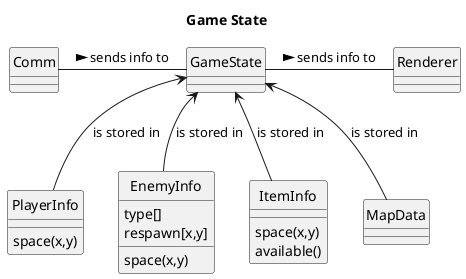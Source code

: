 @startuml
title Game State
hide circles

Comm -right- GameState : "sends info to >"

Renderer -left- GameState : "sends info to <"

GameState <-- PlayerInfo : "is stored in"

PlayerInfo : space(x,y)

GameState <-- EnemyInfo : "is stored in"

EnemyInfo : space(x,y)
EnemyInfo : type[]
EnemyInfo : respawn[x,y]

GameState <-- ItemInfo : "is stored in"

ItemInfo : space(x,y)
ItemInfo : available()

GameState <-- MapData : "is stored in"

@enduml